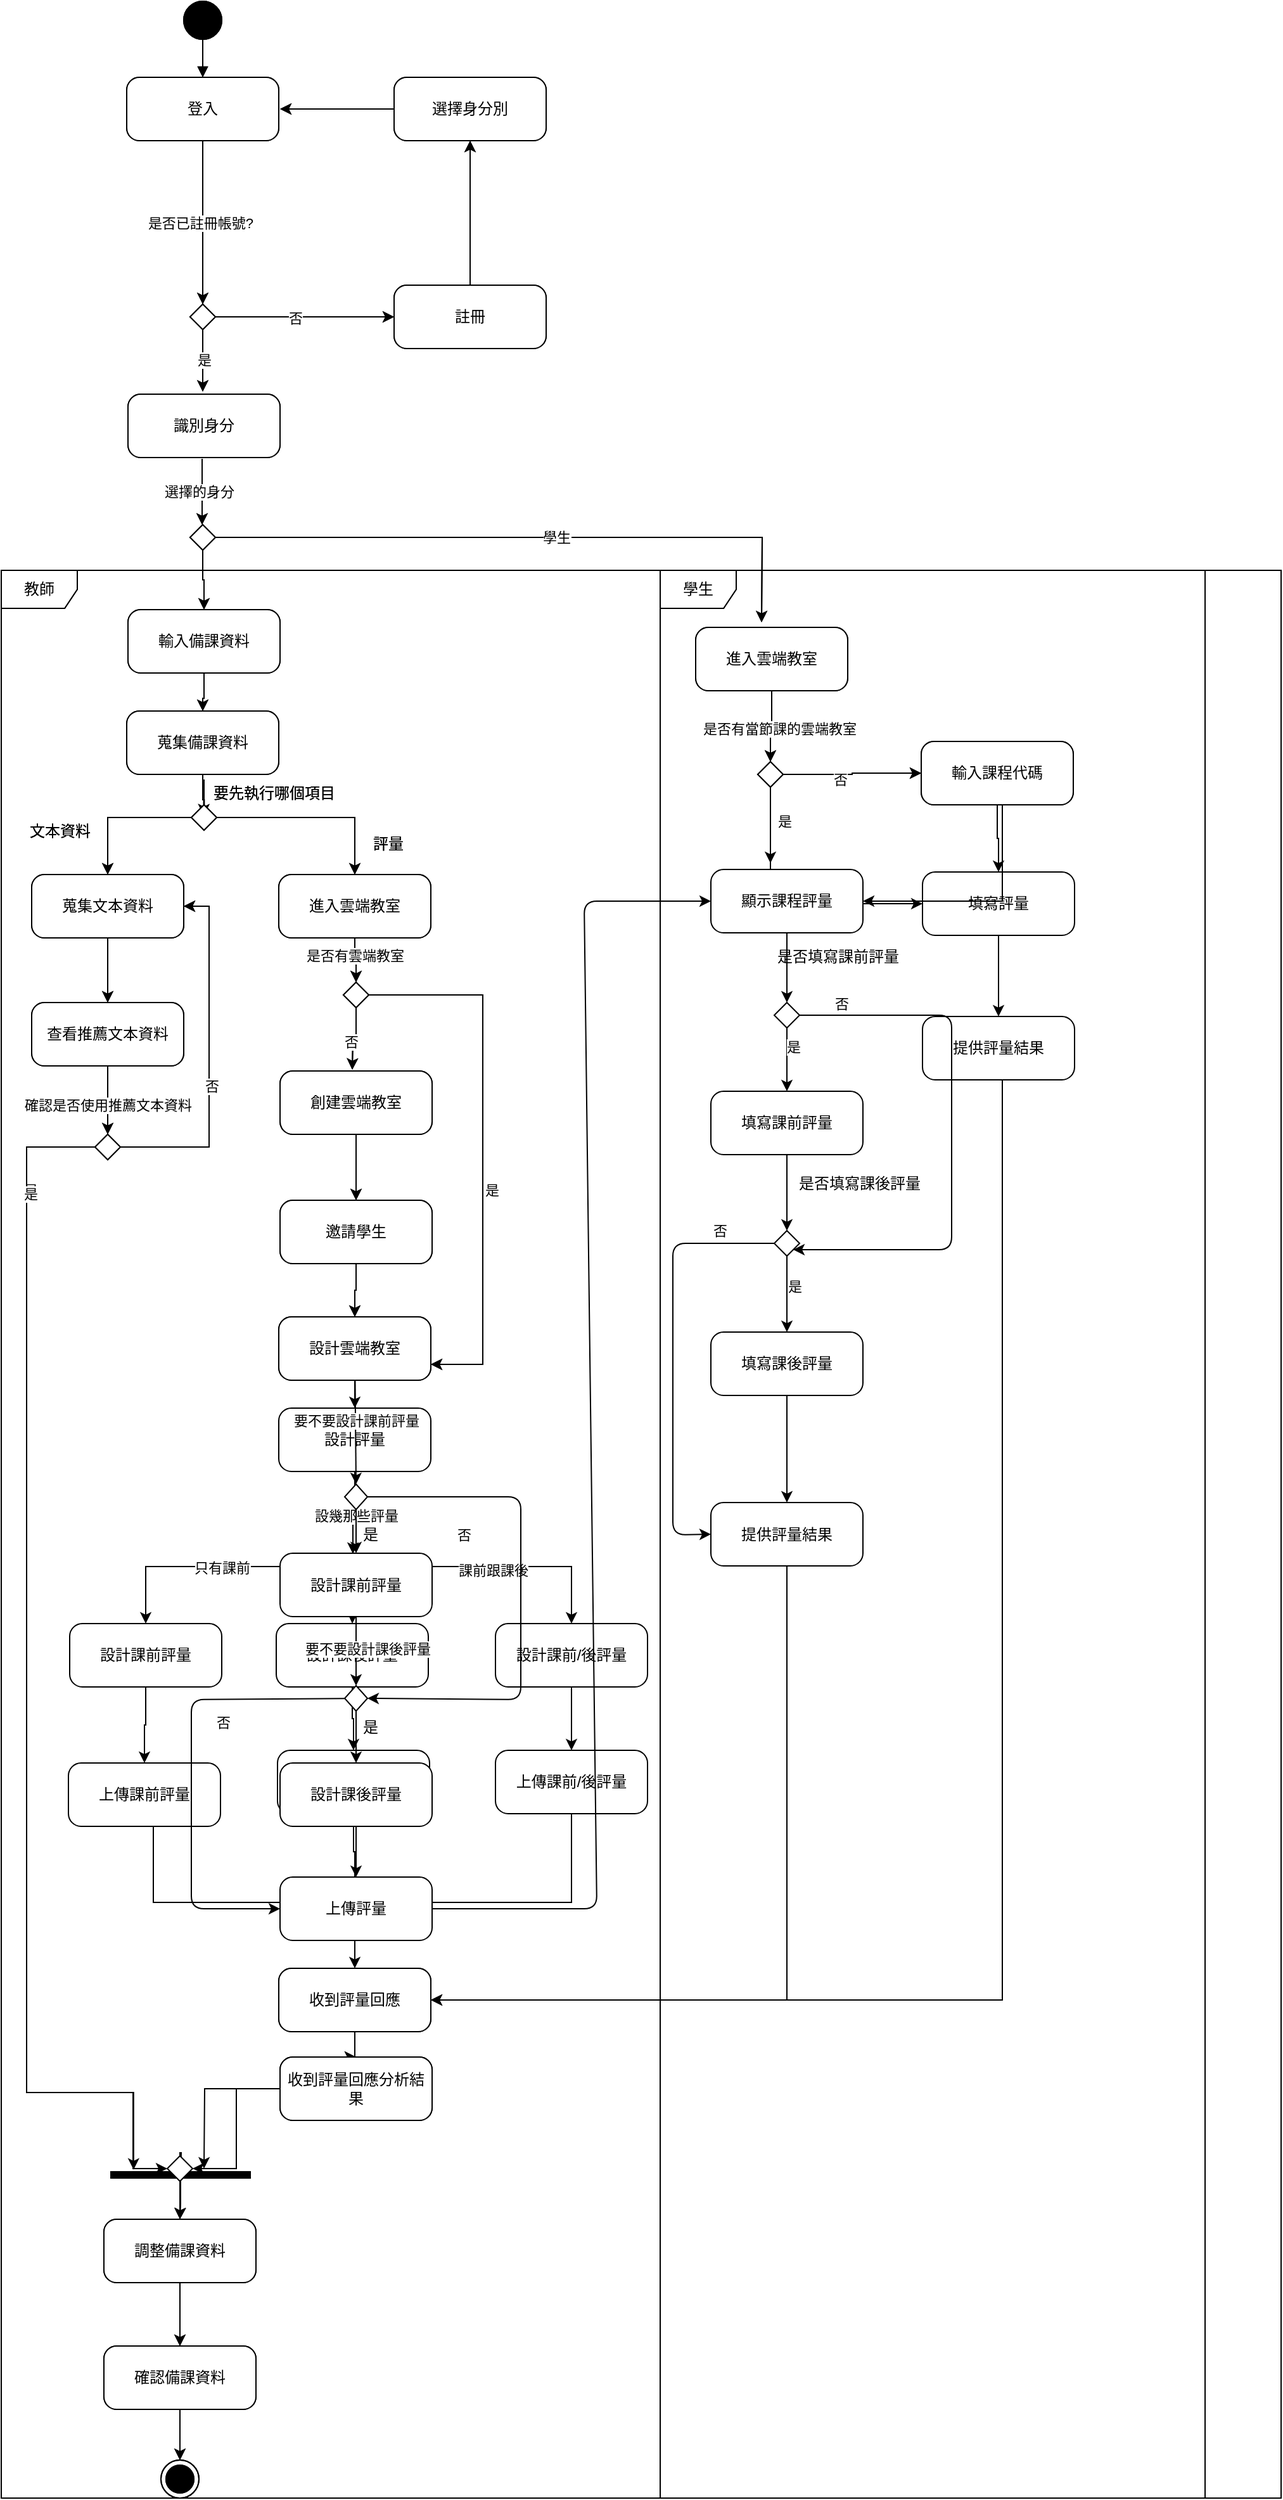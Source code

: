 <mxfile>
    <diagram name="第 1 页" id="TQa5J9GlehOZ1MiMV7HE">
        <mxGraphModel dx="816" dy="332" grid="1" gridSize="10" guides="1" tooltips="1" connect="1" arrows="1" fold="1" page="1" pageScale="1" pageWidth="3300" pageHeight="4681" math="0" shadow="0">
            <root>
                <mxCell id="0"/>
                <mxCell id="1" parent="0"/>
                <mxCell id="w4hdbUAe_bw6c_E5u_BD-96" value="教師" style="shape=umlFrame;whiteSpace=wrap;html=1;pointerEvents=0;" parent="1" vertex="1">
                    <mxGeometry y="479" width="520" height="1521" as="geometry"/>
                </mxCell>
                <mxCell id="7FevX2dkkL_9MfP158KE-2" value="" style="ellipse;fillColor=strokeColor;html=1;" parent="1" vertex="1">
                    <mxGeometry x="144" y="30" width="30" height="30" as="geometry"/>
                </mxCell>
                <mxCell id="7FevX2dkkL_9MfP158KE-6" value="登入" style="html=1;dashed=0;rounded=1;absoluteArcSize=1;arcSize=20;verticalAlign=middle;align=center;whiteSpace=wrap;" parent="1" vertex="1">
                    <mxGeometry x="99" y="90" width="120" height="50" as="geometry"/>
                </mxCell>
                <mxCell id="7FevX2dkkL_9MfP158KE-10" value="註冊" style="html=1;dashed=0;rounded=1;absoluteArcSize=1;arcSize=20;verticalAlign=middle;align=center;whiteSpace=wrap;" parent="1" vertex="1">
                    <mxGeometry x="310" y="254" width="120" height="50" as="geometry"/>
                </mxCell>
                <mxCell id="7FevX2dkkL_9MfP158KE-12" value="" style="edgeStyle=orthogonalEdgeStyle;rounded=0;orthogonalLoop=1;jettySize=auto;html=1;endArrow=classic;endFill=1;entryX=0.5;entryY=0;entryDx=0;entryDy=0;exitX=0.5;exitY=1;exitDx=0;exitDy=0;" parent="1" source="7FevX2dkkL_9MfP158KE-6" edge="1">
                    <mxGeometry relative="1" as="geometry">
                        <mxPoint x="159" y="269" as="targetPoint"/>
                        <mxPoint x="158.5" y="150" as="sourcePoint"/>
                    </mxGeometry>
                </mxCell>
                <mxCell id="7FevX2dkkL_9MfP158KE-13" value="是否已註冊帳號?" style="edgeLabel;html=1;align=center;verticalAlign=middle;resizable=0;points=[];" parent="7FevX2dkkL_9MfP158KE-12" vertex="1" connectable="0">
                    <mxGeometry relative="1" as="geometry">
                        <mxPoint x="-3" as="offset"/>
                    </mxGeometry>
                </mxCell>
                <mxCell id="7FevX2dkkL_9MfP158KE-16" value="" style="html=1;verticalAlign=bottom;labelBackgroundColor=none;endArrow=block;endFill=1;rounded=0;entryX=0.5;entryY=0;entryDx=0;entryDy=0;exitX=0.5;exitY=1;exitDx=0;exitDy=0;" parent="1" source="7FevX2dkkL_9MfP158KE-2" target="7FevX2dkkL_9MfP158KE-6" edge="1">
                    <mxGeometry width="160" relative="1" as="geometry">
                        <mxPoint x="300" y="330" as="sourcePoint"/>
                        <mxPoint x="460" y="330" as="targetPoint"/>
                    </mxGeometry>
                </mxCell>
                <mxCell id="7FevX2dkkL_9MfP158KE-17" style="edgeStyle=orthogonalEdgeStyle;rounded=0;orthogonalLoop=1;jettySize=auto;html=1;exitX=0.5;exitY=0;exitDx=0;exitDy=0;endArrow=classic;endFill=1;entryX=0.5;entryY=1;entryDx=0;entryDy=0;" parent="1" source="7FevX2dkkL_9MfP158KE-10" target="7FevX2dkkL_9MfP158KE-23" edge="1">
                    <mxGeometry relative="1" as="geometry">
                        <mxPoint x="370" y="210" as="targetPoint"/>
                        <mxPoint x="190" y="257" as="sourcePoint"/>
                    </mxGeometry>
                </mxCell>
                <mxCell id="7FevX2dkkL_9MfP158KE-24" style="edgeStyle=orthogonalEdgeStyle;rounded=0;orthogonalLoop=1;jettySize=auto;html=1;" parent="1" source="7FevX2dkkL_9MfP158KE-23" edge="1">
                    <mxGeometry relative="1" as="geometry">
                        <mxPoint x="220" y="115" as="targetPoint"/>
                    </mxGeometry>
                </mxCell>
                <mxCell id="7FevX2dkkL_9MfP158KE-23" value="選擇身分別" style="html=1;dashed=0;rounded=1;absoluteArcSize=1;arcSize=20;verticalAlign=middle;align=center;whiteSpace=wrap;" parent="1" vertex="1">
                    <mxGeometry x="310" y="90" width="120" height="50" as="geometry"/>
                </mxCell>
                <mxCell id="7FevX2dkkL_9MfP158KE-26" value="" style="edgeStyle=orthogonalEdgeStyle;rounded=0;orthogonalLoop=1;jettySize=auto;html=1;endArrow=classic;endFill=1;exitX=0.5;exitY=1;exitDx=0;exitDy=0;" parent="1" edge="1">
                    <mxGeometry relative="1" as="geometry">
                        <mxPoint x="158.5" y="443" as="targetPoint"/>
                        <mxPoint x="158.5" y="391" as="sourcePoint"/>
                    </mxGeometry>
                </mxCell>
                <mxCell id="7FevX2dkkL_9MfP158KE-27" value="選擇的身分" style="edgeLabel;html=1;align=center;verticalAlign=middle;resizable=0;points=[];" parent="7FevX2dkkL_9MfP158KE-26" vertex="1" connectable="0">
                    <mxGeometry relative="1" as="geometry">
                        <mxPoint x="-3" as="offset"/>
                    </mxGeometry>
                </mxCell>
                <mxCell id="7FevX2dkkL_9MfP158KE-28" value="識別身分" style="html=1;dashed=0;rounded=1;absoluteArcSize=1;arcSize=20;verticalAlign=middle;align=center;whiteSpace=wrap;" parent="1" vertex="1">
                    <mxGeometry x="100" y="340" width="120" height="50" as="geometry"/>
                </mxCell>
                <mxCell id="7FevX2dkkL_9MfP158KE-33" style="edgeStyle=orthogonalEdgeStyle;rounded=0;orthogonalLoop=1;jettySize=auto;html=1;exitX=1;exitY=0.5;exitDx=0;exitDy=0;endArrow=classic;endFill=1;entryX=0;entryY=0.5;entryDx=0;entryDy=0;" parent="1" source="7FevX2dkkL_9MfP158KE-35" edge="1">
                    <mxGeometry relative="1" as="geometry">
                        <mxPoint x="310" y="279" as="targetPoint"/>
                        <mxPoint x="199" y="307" as="sourcePoint"/>
                    </mxGeometry>
                </mxCell>
                <mxCell id="7FevX2dkkL_9MfP158KE-34" value="否" style="edgeLabel;html=1;align=center;verticalAlign=middle;resizable=0;points=[];" parent="7FevX2dkkL_9MfP158KE-33" vertex="1" connectable="0">
                    <mxGeometry x="0.156" relative="1" as="geometry">
                        <mxPoint x="-19" as="offset"/>
                    </mxGeometry>
                </mxCell>
                <mxCell id="7FevX2dkkL_9MfP158KE-35" value="" style="rhombus;aspect=fixed;" parent="1" vertex="1">
                    <mxGeometry x="149" y="269" width="20" height="20" as="geometry"/>
                </mxCell>
                <mxCell id="7FevX2dkkL_9MfP158KE-36" style="edgeStyle=orthogonalEdgeStyle;rounded=0;orthogonalLoop=1;jettySize=auto;html=1;exitX=0.5;exitY=1;exitDx=0;exitDy=0;endArrow=classic;endFill=1;" parent="1" source="7FevX2dkkL_9MfP158KE-35" edge="1">
                    <mxGeometry relative="1" as="geometry">
                        <mxPoint x="159" y="338" as="targetPoint"/>
                        <mxPoint x="159" y="288" as="sourcePoint"/>
                    </mxGeometry>
                </mxCell>
                <mxCell id="7FevX2dkkL_9MfP158KE-37" value="是" style="edgeLabel;html=1;align=center;verticalAlign=middle;resizable=0;points=[];" parent="7FevX2dkkL_9MfP158KE-36" vertex="1" connectable="0">
                    <mxGeometry x="0.01" y="3" relative="1" as="geometry">
                        <mxPoint x="-3" y="-1" as="offset"/>
                    </mxGeometry>
                </mxCell>
                <mxCell id="7FevX2dkkL_9MfP158KE-38" style="edgeStyle=orthogonalEdgeStyle;rounded=0;orthogonalLoop=1;jettySize=auto;html=1;exitX=1;exitY=0.5;exitDx=0;exitDy=0;endArrow=classic;endFill=1;" parent="1" source="7FevX2dkkL_9MfP158KE-40" edge="1">
                    <mxGeometry relative="1" as="geometry">
                        <mxPoint x="600" y="520" as="targetPoint"/>
                        <mxPoint x="199" y="481" as="sourcePoint"/>
                    </mxGeometry>
                </mxCell>
                <mxCell id="7FevX2dkkL_9MfP158KE-39" value="學生" style="edgeLabel;html=1;align=center;verticalAlign=middle;resizable=0;points=[];" parent="7FevX2dkkL_9MfP158KE-38" vertex="1" connectable="0">
                    <mxGeometry x="0.156" relative="1" as="geometry">
                        <mxPoint x="-19" as="offset"/>
                    </mxGeometry>
                </mxCell>
                <mxCell id="w4hdbUAe_bw6c_E5u_BD-101" style="edgeStyle=orthogonalEdgeStyle;rounded=0;orthogonalLoop=1;jettySize=auto;html=1;entryX=0.5;entryY=0;entryDx=0;entryDy=0;" parent="1" source="7FevX2dkkL_9MfP158KE-40" target="7FevX2dkkL_9MfP158KE-43" edge="1">
                    <mxGeometry relative="1" as="geometry"/>
                </mxCell>
                <mxCell id="7FevX2dkkL_9MfP158KE-40" value="" style="rhombus;aspect=fixed;" parent="1" vertex="1">
                    <mxGeometry x="149" y="443" width="20" height="20" as="geometry"/>
                </mxCell>
                <mxCell id="7FevX2dkkL_9MfP158KE-49" style="edgeStyle=orthogonalEdgeStyle;rounded=0;orthogonalLoop=1;jettySize=auto;html=1;entryX=0.5;entryY=0;entryDx=0;entryDy=0;" parent="1" source="7FevX2dkkL_9MfP158KE-43" target="7FevX2dkkL_9MfP158KE-45" edge="1">
                    <mxGeometry relative="1" as="geometry"/>
                </mxCell>
                <mxCell id="7FevX2dkkL_9MfP158KE-43" value="輸入備課資料" style="html=1;dashed=0;rounded=1;absoluteArcSize=1;arcSize=20;verticalAlign=middle;align=center;whiteSpace=wrap;" parent="1" vertex="1">
                    <mxGeometry x="100" y="510" width="120" height="50" as="geometry"/>
                </mxCell>
                <mxCell id="7FevX2dkkL_9MfP158KE-45" value="蒐集備課資料" style="html=1;dashed=0;rounded=1;absoluteArcSize=1;arcSize=20;verticalAlign=middle;align=center;whiteSpace=wrap;" parent="1" vertex="1">
                    <mxGeometry x="99" y="590" width="120" height="50" as="geometry"/>
                </mxCell>
                <mxCell id="7FevX2dkkL_9MfP158KE-53" value="" style="ellipse;html=1;shape=endState;fillColor=strokeColor;" parent="1" vertex="1">
                    <mxGeometry x="126" y="1970" width="30" height="30" as="geometry"/>
                </mxCell>
                <mxCell id="w4hdbUAe_bw6c_E5u_BD-106" value="" style="edgeStyle=orthogonalEdgeStyle;rounded=0;orthogonalLoop=1;jettySize=auto;html=1;" parent="1" source="7FevX2dkkL_9MfP158KE-55" target="w4hdbUAe_bw6c_E5u_BD-104" edge="1">
                    <mxGeometry relative="1" as="geometry"/>
                </mxCell>
                <mxCell id="w4hdbUAe_bw6c_E5u_BD-107" value="是否有當節課的雲端教室" style="edgeLabel;html=1;align=center;verticalAlign=middle;resizable=0;points=[];" parent="w4hdbUAe_bw6c_E5u_BD-106" vertex="1" connectable="0">
                    <mxGeometry x="-0.015" y="6" relative="1" as="geometry">
                        <mxPoint x="6" y="-4" as="offset"/>
                    </mxGeometry>
                </mxCell>
                <mxCell id="7FevX2dkkL_9MfP158KE-55" value="進入雲端教室" style="html=1;dashed=0;rounded=1;absoluteArcSize=1;arcSize=20;verticalAlign=middle;align=center;whiteSpace=wrap;" parent="1" vertex="1">
                    <mxGeometry x="548" y="524" width="120" height="50" as="geometry"/>
                </mxCell>
                <mxCell id="7FevX2dkkL_9MfP158KE-65" style="edgeStyle=orthogonalEdgeStyle;rounded=0;orthogonalLoop=1;jettySize=auto;html=1;entryX=0.5;entryY=0;entryDx=0;entryDy=0;exitX=0;exitY=0.5;exitDx=0;exitDy=0;" parent="1" source="2" target="7FevX2dkkL_9MfP158KE-63" edge="1">
                    <mxGeometry relative="1" as="geometry">
                        <mxPoint x="159" y="680" as="sourcePoint"/>
                    </mxGeometry>
                </mxCell>
                <mxCell id="w4hdbUAe_bw6c_E5u_BD-113" style="edgeStyle=orthogonalEdgeStyle;rounded=0;orthogonalLoop=1;jettySize=auto;html=1;entryX=0.5;entryY=0;entryDx=0;entryDy=0;exitX=1;exitY=0.5;exitDx=0;exitDy=0;" parent="1" source="2" target="7FevX2dkkL_9MfP158KE-79" edge="1">
                    <mxGeometry relative="1" as="geometry">
                        <Array as="points">
                            <mxPoint x="279" y="674"/>
                        </Array>
                        <mxPoint x="190" y="680" as="sourcePoint"/>
                    </mxGeometry>
                </mxCell>
                <mxCell id="w4hdbUAe_bw6c_E5u_BD-39" value="" style="edgeStyle=orthogonalEdgeStyle;rounded=0;orthogonalLoop=1;jettySize=auto;html=1;" parent="1" source="7FevX2dkkL_9MfP158KE-63" target="w4hdbUAe_bw6c_E5u_BD-38" edge="1">
                    <mxGeometry relative="1" as="geometry"/>
                </mxCell>
                <mxCell id="7FevX2dkkL_9MfP158KE-63" value="蒐集文本資料" style="html=1;dashed=0;rounded=1;absoluteArcSize=1;arcSize=20;verticalAlign=middle;align=center;whiteSpace=wrap;" parent="1" vertex="1">
                    <mxGeometry x="24" y="719" width="120" height="50" as="geometry"/>
                </mxCell>
                <mxCell id="7FevX2dkkL_9MfP158KE-87" value="" style="edgeStyle=orthogonalEdgeStyle;rounded=0;orthogonalLoop=1;jettySize=auto;html=1;" parent="1" source="7FevX2dkkL_9MfP158KE-79" target="7FevX2dkkL_9MfP158KE-83" edge="1">
                    <mxGeometry relative="1" as="geometry"/>
                </mxCell>
                <mxCell id="7FevX2dkkL_9MfP158KE-88" value="是否有雲端教室" style="edgeLabel;html=1;align=center;verticalAlign=middle;resizable=0;points=[];" parent="7FevX2dkkL_9MfP158KE-87" vertex="1" connectable="0">
                    <mxGeometry x="-0.235" relative="1" as="geometry">
                        <mxPoint as="offset"/>
                    </mxGeometry>
                </mxCell>
                <mxCell id="7FevX2dkkL_9MfP158KE-79" value="進入雲端教室" style="html=1;dashed=0;rounded=1;absoluteArcSize=1;arcSize=20;verticalAlign=middle;align=center;whiteSpace=wrap;" parent="1" vertex="1">
                    <mxGeometry x="219" y="719" width="120" height="50" as="geometry"/>
                </mxCell>
                <mxCell id="7FevX2dkkL_9MfP158KE-81" style="edgeStyle=orthogonalEdgeStyle;rounded=0;orthogonalLoop=1;jettySize=auto;html=1;exitX=1;exitY=0.5;exitDx=0;exitDy=0;endArrow=classic;endFill=1;entryX=1;entryY=0.75;entryDx=0;entryDy=0;" parent="1" source="7FevX2dkkL_9MfP158KE-83" target="w4hdbUAe_bw6c_E5u_BD-19" edge="1">
                    <mxGeometry relative="1" as="geometry">
                        <mxPoint x="377" y="814" as="targetPoint"/>
                        <mxPoint x="317" y="842" as="sourcePoint"/>
                        <Array as="points">
                            <mxPoint x="380" y="814"/>
                            <mxPoint x="380" y="1105"/>
                        </Array>
                    </mxGeometry>
                </mxCell>
                <mxCell id="7FevX2dkkL_9MfP158KE-82" value="是" style="edgeLabel;html=1;align=center;verticalAlign=middle;resizable=0;points=[];" parent="7FevX2dkkL_9MfP158KE-81" vertex="1" connectable="0">
                    <mxGeometry x="0.156" relative="1" as="geometry">
                        <mxPoint x="7" as="offset"/>
                    </mxGeometry>
                </mxCell>
                <mxCell id="7FevX2dkkL_9MfP158KE-83" value="" style="rhombus;aspect=fixed;" parent="1" vertex="1">
                    <mxGeometry x="270" y="804" width="20" height="20" as="geometry"/>
                </mxCell>
                <mxCell id="7FevX2dkkL_9MfP158KE-84" style="edgeStyle=orthogonalEdgeStyle;rounded=0;orthogonalLoop=1;jettySize=auto;html=1;exitX=0.5;exitY=1;exitDx=0;exitDy=0;endArrow=classic;endFill=1;" parent="1" source="7FevX2dkkL_9MfP158KE-83" edge="1">
                    <mxGeometry relative="1" as="geometry">
                        <mxPoint x="277" y="873" as="targetPoint"/>
                        <mxPoint x="277" y="823" as="sourcePoint"/>
                    </mxGeometry>
                </mxCell>
                <mxCell id="7FevX2dkkL_9MfP158KE-85" value="否" style="edgeLabel;html=1;align=center;verticalAlign=middle;resizable=0;points=[];" parent="7FevX2dkkL_9MfP158KE-84" vertex="1" connectable="0">
                    <mxGeometry x="0.01" y="3" relative="1" as="geometry">
                        <mxPoint x="-3" y="-1" as="offset"/>
                    </mxGeometry>
                </mxCell>
                <mxCell id="w4hdbUAe_bw6c_E5u_BD-2" style="edgeStyle=orthogonalEdgeStyle;rounded=0;orthogonalLoop=1;jettySize=auto;html=1;" parent="1" source="7FevX2dkkL_9MfP158KE-89" target="7FevX2dkkL_9MfP158KE-91" edge="1">
                    <mxGeometry relative="1" as="geometry"/>
                </mxCell>
                <mxCell id="7FevX2dkkL_9MfP158KE-89" value="創建雲端教室" style="html=1;dashed=0;rounded=1;absoluteArcSize=1;arcSize=20;verticalAlign=middle;align=center;whiteSpace=wrap;" parent="1" vertex="1">
                    <mxGeometry x="220" y="874" width="120" height="50" as="geometry"/>
                </mxCell>
                <mxCell id="w4hdbUAe_bw6c_E5u_BD-20" value="" style="edgeStyle=orthogonalEdgeStyle;rounded=0;orthogonalLoop=1;jettySize=auto;html=1;" parent="1" source="7FevX2dkkL_9MfP158KE-91" target="w4hdbUAe_bw6c_E5u_BD-19" edge="1">
                    <mxGeometry relative="1" as="geometry"/>
                </mxCell>
                <mxCell id="7FevX2dkkL_9MfP158KE-91" value="邀請學生" style="html=1;dashed=0;rounded=1;absoluteArcSize=1;arcSize=20;verticalAlign=middle;align=center;whiteSpace=wrap;" parent="1" vertex="1">
                    <mxGeometry x="220" y="976" width="120" height="50" as="geometry"/>
                </mxCell>
                <mxCell id="w4hdbUAe_bw6c_E5u_BD-71" style="edgeStyle=orthogonalEdgeStyle;rounded=0;orthogonalLoop=1;jettySize=auto;html=1;entryX=1;entryY=0.5;entryDx=0;entryDy=0;" parent="1" source="w4hdbUAe_bw6c_E5u_BD-3" target="w4hdbUAe_bw6c_E5u_BD-68" edge="1">
                    <mxGeometry relative="1" as="geometry">
                        <Array as="points">
                            <mxPoint x="450" y="1530"/>
                        </Array>
                    </mxGeometry>
                </mxCell>
                <mxCell id="w4hdbUAe_bw6c_E5u_BD-3" value="上傳課前/後評量" style="html=1;dashed=0;rounded=1;absoluteArcSize=1;arcSize=20;verticalAlign=middle;align=center;whiteSpace=wrap;" parent="1" vertex="1">
                    <mxGeometry x="390" y="1410" width="120" height="50" as="geometry"/>
                </mxCell>
                <mxCell id="w4hdbUAe_bw6c_E5u_BD-19" value="設計雲端教室" style="html=1;dashed=0;rounded=1;absoluteArcSize=1;arcSize=20;verticalAlign=middle;align=center;whiteSpace=wrap;" parent="1" vertex="1">
                    <mxGeometry x="219" y="1068" width="120" height="50" as="geometry"/>
                </mxCell>
                <mxCell id="w4hdbUAe_bw6c_E5u_BD-32" value="" style="edgeStyle=orthogonalEdgeStyle;rounded=0;orthogonalLoop=1;jettySize=auto;html=1;" parent="1" source="w4hdbUAe_bw6c_E5u_BD-28" target="w4hdbUAe_bw6c_E5u_BD-29" edge="1">
                    <mxGeometry relative="1" as="geometry"/>
                </mxCell>
                <mxCell id="w4hdbUAe_bw6c_E5u_BD-28" value="收到評量回應" style="html=1;dashed=0;rounded=1;absoluteArcSize=1;arcSize=20;verticalAlign=middle;align=center;whiteSpace=wrap;" parent="1" vertex="1">
                    <mxGeometry x="219" y="1582" width="120" height="50" as="geometry"/>
                </mxCell>
                <mxCell id="w4hdbUAe_bw6c_E5u_BD-80" style="edgeStyle=orthogonalEdgeStyle;rounded=0;orthogonalLoop=1;jettySize=auto;html=1;" parent="1" source="w4hdbUAe_bw6c_E5u_BD-29" edge="1">
                    <mxGeometry relative="1" as="geometry">
                        <mxPoint x="160" y="1740" as="targetPoint"/>
                    </mxGeometry>
                </mxCell>
                <mxCell id="w4hdbUAe_bw6c_E5u_BD-29" value="收到評量回應分析結果" style="html=1;dashed=0;rounded=1;absoluteArcSize=1;arcSize=20;verticalAlign=middle;align=center;whiteSpace=wrap;" parent="1" vertex="1">
                    <mxGeometry x="220" y="1652" width="120" height="50" as="geometry"/>
                </mxCell>
                <mxCell id="w4hdbUAe_bw6c_E5u_BD-118" style="edgeStyle=orthogonalEdgeStyle;rounded=0;orthogonalLoop=1;jettySize=auto;html=1;" parent="1" source="7FevX2dkkL_9MfP158KE-50" target="w4hdbUAe_bw6c_E5u_BD-115" edge="1">
                    <mxGeometry relative="1" as="geometry"/>
                </mxCell>
                <mxCell id="7FevX2dkkL_9MfP158KE-50" value="調整備課資料" style="html=1;dashed=0;rounded=1;absoluteArcSize=1;arcSize=20;verticalAlign=middle;align=center;whiteSpace=wrap;" parent="1" vertex="1">
                    <mxGeometry x="81" y="1780" width="120" height="50" as="geometry"/>
                </mxCell>
                <mxCell id="w4hdbUAe_bw6c_E5u_BD-37" style="edgeStyle=orthogonalEdgeStyle;rounded=0;orthogonalLoop=1;jettySize=auto;html=1;entryX=0.507;entryY=0.245;entryDx=0;entryDy=0;entryPerimeter=0;startArrow=none;" parent="1" source="2" edge="1">
                    <mxGeometry relative="1" as="geometry">
                        <mxPoint x="159.805" y="672.45" as="targetPoint"/>
                    </mxGeometry>
                </mxCell>
                <mxCell id="w4hdbUAe_bw6c_E5u_BD-75" value="" style="edgeStyle=orthogonalEdgeStyle;rounded=0;orthogonalLoop=1;jettySize=auto;html=1;" parent="1" source="w4hdbUAe_bw6c_E5u_BD-38" target="w4hdbUAe_bw6c_E5u_BD-74" edge="1">
                    <mxGeometry relative="1" as="geometry"/>
                </mxCell>
                <mxCell id="w4hdbUAe_bw6c_E5u_BD-76" value="確認是否使用推薦文本資料" style="edgeLabel;html=1;align=center;verticalAlign=middle;resizable=0;points=[];" parent="w4hdbUAe_bw6c_E5u_BD-75" vertex="1" connectable="0">
                    <mxGeometry x="0.144" relative="1" as="geometry">
                        <mxPoint as="offset"/>
                    </mxGeometry>
                </mxCell>
                <mxCell id="w4hdbUAe_bw6c_E5u_BD-38" value="查看推薦文本資料" style="html=1;dashed=0;rounded=1;absoluteArcSize=1;arcSize=20;verticalAlign=middle;align=center;whiteSpace=wrap;" parent="1" vertex="1">
                    <mxGeometry x="24" y="820" width="120" height="50" as="geometry"/>
                </mxCell>
                <mxCell id="w4hdbUAe_bw6c_E5u_BD-40" value="" style="edgeStyle=orthogonalEdgeStyle;rounded=0;orthogonalLoop=1;jettySize=auto;html=1;exitX=0.5;exitY=1;exitDx=0;exitDy=0;endArrow=classic;endFill=1;" parent="1" target="w4hdbUAe_bw6c_E5u_BD-11" edge="1">
                    <mxGeometry relative="1" as="geometry">
                        <mxPoint x="280" y="1250" as="targetPoint"/>
                        <mxPoint x="280.0" y="1187" as="sourcePoint"/>
                    </mxGeometry>
                </mxCell>
                <mxCell id="w4hdbUAe_bw6c_E5u_BD-41" value="" style="edgeStyle=orthogonalEdgeStyle;rounded=0;orthogonalLoop=1;jettySize=auto;html=1;startArrow=classic;startFill=1;endArrow=none;endFill=0;" parent="1" source="w4hdbUAe_bw6c_E5u_BD-11" target="w4hdbUAe_bw6c_E5u_BD-19" edge="1">
                    <mxGeometry relative="1" as="geometry"/>
                </mxCell>
                <mxCell id="w4hdbUAe_bw6c_E5u_BD-43" value="" style="edgeStyle=orthogonalEdgeStyle;rounded=0;orthogonalLoop=1;jettySize=auto;html=1;" parent="1" source="w4hdbUAe_bw6c_E5u_BD-11" target="w4hdbUAe_bw6c_E5u_BD-42" edge="1">
                    <mxGeometry relative="1" as="geometry"/>
                </mxCell>
                <mxCell id="w4hdbUAe_bw6c_E5u_BD-58" value="設幾那些評量" style="edgeLabel;html=1;align=center;verticalAlign=middle;resizable=0;points=[];" parent="w4hdbUAe_bw6c_E5u_BD-43" vertex="1" connectable="0">
                    <mxGeometry x="0.115" y="2" relative="1" as="geometry">
                        <mxPoint y="-1" as="offset"/>
                    </mxGeometry>
                </mxCell>
                <mxCell id="w4hdbUAe_bw6c_E5u_BD-11" value="設計評量" style="html=1;dashed=0;rounded=1;absoluteArcSize=1;arcSize=20;verticalAlign=middle;align=center;whiteSpace=wrap;" parent="1" vertex="1">
                    <mxGeometry x="219" y="1140" width="120" height="50" as="geometry"/>
                </mxCell>
                <mxCell id="w4hdbUAe_bw6c_E5u_BD-47" style="edgeStyle=orthogonalEdgeStyle;rounded=0;orthogonalLoop=1;jettySize=auto;html=1;entryX=0.5;entryY=0;entryDx=0;entryDy=0;" parent="1" source="w4hdbUAe_bw6c_E5u_BD-42" target="w4hdbUAe_bw6c_E5u_BD-44" edge="1">
                    <mxGeometry relative="1" as="geometry"/>
                </mxCell>
                <mxCell id="w4hdbUAe_bw6c_E5u_BD-59" value="只有課前" style="edgeLabel;html=1;align=center;verticalAlign=middle;resizable=0;points=[];" parent="w4hdbUAe_bw6c_E5u_BD-47" vertex="1" connectable="0">
                    <mxGeometry x="-0.052" y="1" relative="1" as="geometry">
                        <mxPoint as="offset"/>
                    </mxGeometry>
                </mxCell>
                <mxCell id="w4hdbUAe_bw6c_E5u_BD-48" value="" style="edgeStyle=orthogonalEdgeStyle;rounded=0;orthogonalLoop=1;jettySize=auto;html=1;" parent="1" source="w4hdbUAe_bw6c_E5u_BD-42" target="w4hdbUAe_bw6c_E5u_BD-45" edge="1">
                    <mxGeometry relative="1" as="geometry"/>
                </mxCell>
                <mxCell id="w4hdbUAe_bw6c_E5u_BD-62" value="只有課後" style="edgeLabel;html=1;align=center;verticalAlign=middle;resizable=0;points=[];" parent="w4hdbUAe_bw6c_E5u_BD-48" vertex="1" connectable="0">
                    <mxGeometry x="0.155" y="-3" relative="1" as="geometry">
                        <mxPoint x="1" as="offset"/>
                    </mxGeometry>
                </mxCell>
                <mxCell id="w4hdbUAe_bw6c_E5u_BD-49" style="edgeStyle=orthogonalEdgeStyle;rounded=0;orthogonalLoop=1;jettySize=auto;html=1;entryX=0.5;entryY=0;entryDx=0;entryDy=0;" parent="1" source="w4hdbUAe_bw6c_E5u_BD-42" target="w4hdbUAe_bw6c_E5u_BD-46" edge="1">
                    <mxGeometry relative="1" as="geometry"/>
                </mxCell>
                <mxCell id="w4hdbUAe_bw6c_E5u_BD-63" value="課前跟課後" style="edgeLabel;html=1;align=center;verticalAlign=middle;resizable=0;points=[];" parent="w4hdbUAe_bw6c_E5u_BD-49" vertex="1" connectable="0">
                    <mxGeometry x="-0.035" y="-3" relative="1" as="geometry">
                        <mxPoint as="offset"/>
                    </mxGeometry>
                </mxCell>
                <mxCell id="w4hdbUAe_bw6c_E5u_BD-42" value="" style="rhombus;aspect=fixed;" parent="1" vertex="1">
                    <mxGeometry x="267.5" y="1255" width="20" height="20" as="geometry"/>
                </mxCell>
                <mxCell id="w4hdbUAe_bw6c_E5u_BD-67" value="" style="edgeStyle=orthogonalEdgeStyle;rounded=0;orthogonalLoop=1;jettySize=auto;html=1;" parent="1" source="w4hdbUAe_bw6c_E5u_BD-44" target="w4hdbUAe_bw6c_E5u_BD-60" edge="1">
                    <mxGeometry relative="1" as="geometry"/>
                </mxCell>
                <mxCell id="w4hdbUAe_bw6c_E5u_BD-44" value="設計課前評量" style="html=1;dashed=0;rounded=1;absoluteArcSize=1;arcSize=20;verticalAlign=middle;align=center;whiteSpace=wrap;" parent="1" vertex="1">
                    <mxGeometry x="54" y="1310" width="120" height="50" as="geometry"/>
                </mxCell>
                <mxCell id="w4hdbUAe_bw6c_E5u_BD-65" value="" style="edgeStyle=orthogonalEdgeStyle;rounded=0;orthogonalLoop=1;jettySize=auto;html=1;" parent="1" source="w4hdbUAe_bw6c_E5u_BD-45" target="w4hdbUAe_bw6c_E5u_BD-61" edge="1">
                    <mxGeometry relative="1" as="geometry"/>
                </mxCell>
                <mxCell id="w4hdbUAe_bw6c_E5u_BD-45" value="設計課後評量" style="html=1;dashed=0;rounded=1;absoluteArcSize=1;arcSize=20;verticalAlign=middle;align=center;whiteSpace=wrap;" parent="1" vertex="1">
                    <mxGeometry x="217" y="1310" width="120" height="50" as="geometry"/>
                </mxCell>
                <mxCell id="w4hdbUAe_bw6c_E5u_BD-64" value="" style="edgeStyle=orthogonalEdgeStyle;rounded=0;orthogonalLoop=1;jettySize=auto;html=1;" parent="1" source="w4hdbUAe_bw6c_E5u_BD-46" target="w4hdbUAe_bw6c_E5u_BD-3" edge="1">
                    <mxGeometry relative="1" as="geometry"/>
                </mxCell>
                <mxCell id="w4hdbUAe_bw6c_E5u_BD-46" value="設計課前/後評量" style="html=1;dashed=0;rounded=1;absoluteArcSize=1;arcSize=20;verticalAlign=middle;align=center;whiteSpace=wrap;" parent="1" vertex="1">
                    <mxGeometry x="390" y="1310" width="120" height="50" as="geometry"/>
                </mxCell>
                <mxCell id="w4hdbUAe_bw6c_E5u_BD-70" style="edgeStyle=orthogonalEdgeStyle;rounded=0;orthogonalLoop=1;jettySize=auto;html=1;entryX=0;entryY=0.5;entryDx=0;entryDy=0;" parent="1" source="w4hdbUAe_bw6c_E5u_BD-60" target="w4hdbUAe_bw6c_E5u_BD-68" edge="1">
                    <mxGeometry relative="1" as="geometry">
                        <Array as="points">
                            <mxPoint x="120" y="1530"/>
                        </Array>
                    </mxGeometry>
                </mxCell>
                <mxCell id="w4hdbUAe_bw6c_E5u_BD-60" value="上傳課前評量" style="html=1;dashed=0;rounded=1;absoluteArcSize=1;arcSize=20;verticalAlign=middle;align=center;whiteSpace=wrap;" parent="1" vertex="1">
                    <mxGeometry x="53" y="1420" width="120" height="50" as="geometry"/>
                </mxCell>
                <mxCell id="w4hdbUAe_bw6c_E5u_BD-69" value="" style="edgeStyle=orthogonalEdgeStyle;rounded=0;orthogonalLoop=1;jettySize=auto;html=1;" parent="1" source="w4hdbUAe_bw6c_E5u_BD-61" target="w4hdbUAe_bw6c_E5u_BD-68" edge="1">
                    <mxGeometry relative="1" as="geometry"/>
                </mxCell>
                <mxCell id="w4hdbUAe_bw6c_E5u_BD-61" value="上傳課後評量" style="html=1;dashed=0;rounded=1;absoluteArcSize=1;arcSize=20;verticalAlign=middle;align=center;whiteSpace=wrap;" parent="1" vertex="1">
                    <mxGeometry x="218" y="1410" width="120" height="50" as="geometry"/>
                </mxCell>
                <mxCell id="w4hdbUAe_bw6c_E5u_BD-73" style="edgeStyle=orthogonalEdgeStyle;rounded=0;orthogonalLoop=1;jettySize=auto;html=1;" parent="1" source="w4hdbUAe_bw6c_E5u_BD-68" target="w4hdbUAe_bw6c_E5u_BD-28" edge="1">
                    <mxGeometry relative="1" as="geometry"/>
                </mxCell>
                <mxCell id="w4hdbUAe_bw6c_E5u_BD-68" value="" style="rhombus;aspect=fixed;" parent="1" vertex="1">
                    <mxGeometry x="269" y="1520" width="20" height="20" as="geometry"/>
                </mxCell>
                <mxCell id="w4hdbUAe_bw6c_E5u_BD-77" style="edgeStyle=orthogonalEdgeStyle;rounded=0;orthogonalLoop=1;jettySize=auto;html=1;entryX=1;entryY=0.5;entryDx=0;entryDy=0;" parent="1" source="w4hdbUAe_bw6c_E5u_BD-74" target="7FevX2dkkL_9MfP158KE-63" edge="1">
                    <mxGeometry relative="1" as="geometry">
                        <Array as="points">
                            <mxPoint x="164" y="934"/>
                            <mxPoint x="164" y="744"/>
                        </Array>
                    </mxGeometry>
                </mxCell>
                <mxCell id="w4hdbUAe_bw6c_E5u_BD-78" value="否" style="edgeLabel;html=1;align=center;verticalAlign=middle;resizable=0;points=[];" parent="w4hdbUAe_bw6c_E5u_BD-77" vertex="1" connectable="0">
                    <mxGeometry x="-0.154" y="-2" relative="1" as="geometry">
                        <mxPoint as="offset"/>
                    </mxGeometry>
                </mxCell>
                <mxCell id="w4hdbUAe_bw6c_E5u_BD-74" value="" style="rhombus;aspect=fixed;" parent="1" vertex="1">
                    <mxGeometry x="74" y="924" width="20" height="20" as="geometry"/>
                </mxCell>
                <mxCell id="w4hdbUAe_bw6c_E5u_BD-83" style="edgeStyle=orthogonalEdgeStyle;rounded=0;orthogonalLoop=1;jettySize=auto;html=1;" parent="1" source="w4hdbUAe_bw6c_E5u_BD-79" target="7FevX2dkkL_9MfP158KE-50" edge="1">
                    <mxGeometry relative="1" as="geometry"/>
                </mxCell>
                <mxCell id="w4hdbUAe_bw6c_E5u_BD-79" value="" style="html=1;points=[];perimeter=orthogonalPerimeter;fillColor=strokeColor;rotation=-90;" parent="1" vertex="1">
                    <mxGeometry x="139" y="1690" width="5" height="110" as="geometry"/>
                </mxCell>
                <mxCell id="w4hdbUAe_bw6c_E5u_BD-81" style="edgeStyle=orthogonalEdgeStyle;rounded=0;orthogonalLoop=1;jettySize=auto;html=1;entryX=1.324;entryY=0.163;entryDx=0;entryDy=0;entryPerimeter=0;" parent="1" source="w4hdbUAe_bw6c_E5u_BD-74" target="w4hdbUAe_bw6c_E5u_BD-79" edge="1">
                    <mxGeometry relative="1" as="geometry">
                        <Array as="points">
                            <mxPoint x="20" y="934"/>
                            <mxPoint x="20" y="1680"/>
                            <mxPoint x="104" y="1680"/>
                        </Array>
                    </mxGeometry>
                </mxCell>
                <mxCell id="w4hdbUAe_bw6c_E5u_BD-82" value="是" style="edgeLabel;html=1;align=center;verticalAlign=middle;resizable=0;points=[];" parent="w4hdbUAe_bw6c_E5u_BD-81" vertex="1" connectable="0">
                    <mxGeometry x="-0.814" y="3" relative="1" as="geometry">
                        <mxPoint as="offset"/>
                    </mxGeometry>
                </mxCell>
                <mxCell id="w4hdbUAe_bw6c_E5u_BD-90" value="" style="edgeStyle=orthogonalEdgeStyle;rounded=0;orthogonalLoop=1;jettySize=auto;html=1;" parent="1" source="w4hdbUAe_bw6c_E5u_BD-84" target="w4hdbUAe_bw6c_E5u_BD-87" edge="1">
                    <mxGeometry relative="1" as="geometry"/>
                </mxCell>
                <mxCell id="w4hdbUAe_bw6c_E5u_BD-84" value="填寫評量" style="html=1;dashed=0;rounded=1;absoluteArcSize=1;arcSize=20;verticalAlign=middle;align=center;whiteSpace=wrap;" parent="1" vertex="1">
                    <mxGeometry x="727" y="717" width="120" height="50" as="geometry"/>
                </mxCell>
                <mxCell id="w4hdbUAe_bw6c_E5u_BD-91" style="edgeStyle=orthogonalEdgeStyle;rounded=0;orthogonalLoop=1;jettySize=auto;html=1;entryX=1;entryY=0.5;entryDx=0;entryDy=0;" parent="1" source="w4hdbUAe_bw6c_E5u_BD-87" target="w4hdbUAe_bw6c_E5u_BD-28" edge="1">
                    <mxGeometry relative="1" as="geometry">
                        <Array as="points">
                            <mxPoint x="790" y="1607"/>
                        </Array>
                    </mxGeometry>
                </mxCell>
                <mxCell id="w4hdbUAe_bw6c_E5u_BD-87" value="提供評量結果" style="html=1;dashed=0;rounded=1;absoluteArcSize=1;arcSize=20;verticalAlign=middle;align=center;whiteSpace=wrap;" parent="1" vertex="1">
                    <mxGeometry x="727" y="831" width="120" height="50" as="geometry"/>
                </mxCell>
                <mxCell id="w4hdbUAe_bw6c_E5u_BD-102" value="學生" style="shape=umlFrame;whiteSpace=wrap;html=1;pointerEvents=0;" parent="1" vertex="1">
                    <mxGeometry x="520" y="479" width="430" height="1521" as="geometry"/>
                </mxCell>
                <mxCell id="w4hdbUAe_bw6c_E5u_BD-112" style="edgeStyle=orthogonalEdgeStyle;rounded=0;orthogonalLoop=1;jettySize=auto;html=1;entryX=0.5;entryY=0;entryDx=0;entryDy=0;" parent="1" source="w4hdbUAe_bw6c_E5u_BD-103" target="w4hdbUAe_bw6c_E5u_BD-84" edge="1">
                    <mxGeometry relative="1" as="geometry"/>
                </mxCell>
                <mxCell id="w4hdbUAe_bw6c_E5u_BD-103" value="輸入雲端教室代碼" style="html=1;dashed=0;rounded=1;absoluteArcSize=1;arcSize=20;verticalAlign=middle;align=center;whiteSpace=wrap;" parent="1" vertex="1">
                    <mxGeometry x="726" y="614" width="120" height="50" as="geometry"/>
                </mxCell>
                <mxCell id="w4hdbUAe_bw6c_E5u_BD-108" style="edgeStyle=orthogonalEdgeStyle;rounded=0;orthogonalLoop=1;jettySize=auto;html=1;entryX=0;entryY=0.5;entryDx=0;entryDy=0;" parent="1" source="w4hdbUAe_bw6c_E5u_BD-104" target="w4hdbUAe_bw6c_E5u_BD-103" edge="1">
                    <mxGeometry relative="1" as="geometry"/>
                </mxCell>
                <mxCell id="w4hdbUAe_bw6c_E5u_BD-111" value="否" style="edgeLabel;html=1;align=center;verticalAlign=middle;resizable=0;points=[];" parent="w4hdbUAe_bw6c_E5u_BD-108" vertex="1" connectable="0">
                    <mxGeometry x="-0.186" y="-4" relative="1" as="geometry">
                        <mxPoint as="offset"/>
                    </mxGeometry>
                </mxCell>
                <mxCell id="w4hdbUAe_bw6c_E5u_BD-109" style="edgeStyle=orthogonalEdgeStyle;rounded=0;orthogonalLoop=1;jettySize=auto;html=1;entryX=0;entryY=0.5;entryDx=0;entryDy=0;" parent="1" source="w4hdbUAe_bw6c_E5u_BD-104" target="w4hdbUAe_bw6c_E5u_BD-84" edge="1">
                    <mxGeometry relative="1" as="geometry">
                        <Array as="points">
                            <mxPoint x="607" y="742"/>
                        </Array>
                    </mxGeometry>
                </mxCell>
                <mxCell id="w4hdbUAe_bw6c_E5u_BD-110" value="是" style="edgeLabel;html=1;align=center;verticalAlign=middle;resizable=0;points=[];" parent="w4hdbUAe_bw6c_E5u_BD-109" vertex="1" connectable="0">
                    <mxGeometry x="-0.294" y="2" relative="1" as="geometry">
                        <mxPoint as="offset"/>
                    </mxGeometry>
                </mxCell>
                <mxCell id="w4hdbUAe_bw6c_E5u_BD-104" value="" style="rhombus;aspect=fixed;" parent="1" vertex="1">
                    <mxGeometry x="597" y="630" width="20" height="20" as="geometry"/>
                </mxCell>
                <mxCell id="w4hdbUAe_bw6c_E5u_BD-120" style="edgeStyle=orthogonalEdgeStyle;rounded=0;orthogonalLoop=1;jettySize=auto;html=1;entryX=0.5;entryY=0;entryDx=0;entryDy=0;" parent="1" source="w4hdbUAe_bw6c_E5u_BD-115" target="7FevX2dkkL_9MfP158KE-53" edge="1">
                    <mxGeometry relative="1" as="geometry"/>
                </mxCell>
                <mxCell id="w4hdbUAe_bw6c_E5u_BD-115" value="確認備課資料" style="html=1;dashed=0;rounded=1;absoluteArcSize=1;arcSize=20;verticalAlign=middle;align=center;whiteSpace=wrap;" parent="1" vertex="1">
                    <mxGeometry x="81" y="1880" width="120" height="50" as="geometry"/>
                </mxCell>
                <mxCell id="3" value="" style="edgeStyle=orthogonalEdgeStyle;rounded=0;orthogonalLoop=1;jettySize=auto;html=1;entryX=0.507;entryY=0.245;entryDx=0;entryDy=0;entryPerimeter=0;endArrow=none;" parent="1" source="7FevX2dkkL_9MfP158KE-45" target="2" edge="1">
                    <mxGeometry relative="1" as="geometry">
                        <mxPoint x="159" y="640" as="sourcePoint"/>
                        <mxPoint x="159.805" y="672.45" as="targetPoint"/>
                    </mxGeometry>
                </mxCell>
                <mxCell id="2" value="" style="rhombus;aspect=fixed;" parent="1" vertex="1">
                    <mxGeometry x="150" y="664" width="20" height="20" as="geometry"/>
                </mxCell>
                <mxCell id="4" value="要先執行哪個項目" style="text;html=1;align=center;verticalAlign=middle;resizable=0;points=[];autosize=1;strokeColor=none;fillColor=none;" parent="1" vertex="1">
                    <mxGeometry x="155" y="640" width="120" height="30" as="geometry"/>
                </mxCell>
                <mxCell id="6" value="文本資料" style="text;html=1;align=center;verticalAlign=middle;resizable=0;points=[];autosize=1;strokeColor=none;fillColor=none;" parent="1" vertex="1">
                    <mxGeometry x="11" y="670" width="70" height="30" as="geometry"/>
                </mxCell>
                <mxCell id="7" value="評量" style="text;html=1;align=center;verticalAlign=middle;resizable=0;points=[];autosize=1;strokeColor=none;fillColor=none;" parent="1" vertex="1">
                    <mxGeometry x="280" y="680" width="50" height="30" as="geometry"/>
                </mxCell>
                <mxCell id="8" value="否" style="edgeLabel;html=1;align=center;verticalAlign=middle;resizable=0;points=[];" vertex="1" connectable="0" parent="1">
                    <mxGeometry x="285.5" y="860.5" as="geometry">
                        <mxPoint x="79" y="379" as="offset"/>
                    </mxGeometry>
                </mxCell>
                <mxCell id="9" value="教師" style="shape=umlFrame;whiteSpace=wrap;html=1;pointerEvents=0;" vertex="1" parent="1">
                    <mxGeometry y="479" width="520" height="1521" as="geometry"/>
                </mxCell>
                <mxCell id="10" value="學生" style="shape=umlFrame;whiteSpace=wrap;html=1;pointerEvents=0;" vertex="1" parent="1">
                    <mxGeometry x="520" y="479" width="490" height="1521" as="geometry"/>
                </mxCell>
                <mxCell id="11" value="" style="ellipse;fillColor=strokeColor;html=1;" vertex="1" parent="1">
                    <mxGeometry x="144" y="30" width="30" height="30" as="geometry"/>
                </mxCell>
                <mxCell id="12" value="登入" style="html=1;dashed=0;rounded=1;absoluteArcSize=1;arcSize=20;verticalAlign=middle;align=center;whiteSpace=wrap;" vertex="1" parent="1">
                    <mxGeometry x="99" y="90" width="120" height="50" as="geometry"/>
                </mxCell>
                <mxCell id="13" value="註冊" style="html=1;dashed=0;rounded=1;absoluteArcSize=1;arcSize=20;verticalAlign=middle;align=center;whiteSpace=wrap;" vertex="1" parent="1">
                    <mxGeometry x="310" y="254" width="120" height="50" as="geometry"/>
                </mxCell>
                <mxCell id="14" value="" style="edgeStyle=orthogonalEdgeStyle;rounded=0;orthogonalLoop=1;jettySize=auto;html=1;endArrow=classic;endFill=1;entryX=0.5;entryY=0;entryDx=0;entryDy=0;exitX=0.5;exitY=1;exitDx=0;exitDy=0;" edge="1" parent="1" source="12">
                    <mxGeometry relative="1" as="geometry">
                        <mxPoint x="159" y="269" as="targetPoint"/>
                        <mxPoint x="158.5" y="150" as="sourcePoint"/>
                    </mxGeometry>
                </mxCell>
                <mxCell id="15" value="是否已註冊帳號?" style="edgeLabel;html=1;align=center;verticalAlign=middle;resizable=0;points=[];" vertex="1" connectable="0" parent="14">
                    <mxGeometry relative="1" as="geometry">
                        <mxPoint x="-3" as="offset"/>
                    </mxGeometry>
                </mxCell>
                <mxCell id="16" value="" style="html=1;verticalAlign=bottom;labelBackgroundColor=none;endArrow=block;endFill=1;rounded=0;entryX=0.5;entryY=0;entryDx=0;entryDy=0;exitX=0.5;exitY=1;exitDx=0;exitDy=0;" edge="1" parent="1" source="11" target="12">
                    <mxGeometry width="160" relative="1" as="geometry">
                        <mxPoint x="300" y="330" as="sourcePoint"/>
                        <mxPoint x="460" y="330" as="targetPoint"/>
                    </mxGeometry>
                </mxCell>
                <mxCell id="17" style="edgeStyle=orthogonalEdgeStyle;rounded=0;orthogonalLoop=1;jettySize=auto;html=1;exitX=0.5;exitY=0;exitDx=0;exitDy=0;endArrow=classic;endFill=1;entryX=0.5;entryY=1;entryDx=0;entryDy=0;" edge="1" parent="1" source="13" target="19">
                    <mxGeometry relative="1" as="geometry">
                        <mxPoint x="370" y="210" as="targetPoint"/>
                        <mxPoint x="190" y="257" as="sourcePoint"/>
                    </mxGeometry>
                </mxCell>
                <mxCell id="18" style="edgeStyle=orthogonalEdgeStyle;rounded=0;orthogonalLoop=1;jettySize=auto;html=1;" edge="1" parent="1" source="19">
                    <mxGeometry relative="1" as="geometry">
                        <mxPoint x="220" y="115" as="targetPoint"/>
                    </mxGeometry>
                </mxCell>
                <mxCell id="19" value="選擇身分別" style="html=1;dashed=0;rounded=1;absoluteArcSize=1;arcSize=20;verticalAlign=middle;align=center;whiteSpace=wrap;" vertex="1" parent="1">
                    <mxGeometry x="310" y="90" width="120" height="50" as="geometry"/>
                </mxCell>
                <mxCell id="20" value="" style="edgeStyle=orthogonalEdgeStyle;rounded=0;orthogonalLoop=1;jettySize=auto;html=1;endArrow=classic;endFill=1;exitX=0.5;exitY=1;exitDx=0;exitDy=0;" edge="1" parent="1">
                    <mxGeometry relative="1" as="geometry">
                        <mxPoint x="158.5" y="443" as="targetPoint"/>
                        <mxPoint x="158.5" y="391.0" as="sourcePoint"/>
                    </mxGeometry>
                </mxCell>
                <mxCell id="21" value="選擇的身分" style="edgeLabel;html=1;align=center;verticalAlign=middle;resizable=0;points=[];" vertex="1" connectable="0" parent="20">
                    <mxGeometry relative="1" as="geometry">
                        <mxPoint x="-3" as="offset"/>
                    </mxGeometry>
                </mxCell>
                <mxCell id="22" value="識別身分" style="html=1;dashed=0;rounded=1;absoluteArcSize=1;arcSize=20;verticalAlign=middle;align=center;whiteSpace=wrap;" vertex="1" parent="1">
                    <mxGeometry x="100" y="340" width="120" height="50" as="geometry"/>
                </mxCell>
                <mxCell id="23" style="edgeStyle=orthogonalEdgeStyle;rounded=0;orthogonalLoop=1;jettySize=auto;html=1;exitX=1;exitY=0.5;exitDx=0;exitDy=0;endArrow=classic;endFill=1;entryX=0;entryY=0.5;entryDx=0;entryDy=0;" edge="1" parent="1" source="25">
                    <mxGeometry relative="1" as="geometry">
                        <mxPoint x="310" y="279" as="targetPoint"/>
                        <mxPoint x="199" y="307" as="sourcePoint"/>
                    </mxGeometry>
                </mxCell>
                <mxCell id="24" value="否" style="edgeLabel;html=1;align=center;verticalAlign=middle;resizable=0;points=[];" vertex="1" connectable="0" parent="23">
                    <mxGeometry x="0.156" relative="1" as="geometry">
                        <mxPoint x="-19" as="offset"/>
                    </mxGeometry>
                </mxCell>
                <mxCell id="25" value="" style="rhombus;aspect=fixed;" vertex="1" parent="1">
                    <mxGeometry x="149" y="269" width="20" height="20" as="geometry"/>
                </mxCell>
                <mxCell id="26" style="edgeStyle=orthogonalEdgeStyle;rounded=0;orthogonalLoop=1;jettySize=auto;html=1;exitX=0.5;exitY=1;exitDx=0;exitDy=0;endArrow=classic;endFill=1;" edge="1" parent="1" source="25">
                    <mxGeometry relative="1" as="geometry">
                        <mxPoint x="159" y="338" as="targetPoint"/>
                        <mxPoint x="159" y="288" as="sourcePoint"/>
                    </mxGeometry>
                </mxCell>
                <mxCell id="27" value="是" style="edgeLabel;html=1;align=center;verticalAlign=middle;resizable=0;points=[];" vertex="1" connectable="0" parent="26">
                    <mxGeometry x="0.01" y="3" relative="1" as="geometry">
                        <mxPoint x="-3" y="-1" as="offset"/>
                    </mxGeometry>
                </mxCell>
                <mxCell id="28" style="edgeStyle=orthogonalEdgeStyle;rounded=0;orthogonalLoop=1;jettySize=auto;html=1;exitX=1;exitY=0.5;exitDx=0;exitDy=0;endArrow=classic;endFill=1;" edge="1" parent="1" source="31">
                    <mxGeometry relative="1" as="geometry">
                        <mxPoint x="600" y="520" as="targetPoint"/>
                        <mxPoint x="199" y="481" as="sourcePoint"/>
                    </mxGeometry>
                </mxCell>
                <mxCell id="29" value="學生" style="edgeLabel;html=1;align=center;verticalAlign=middle;resizable=0;points=[];" vertex="1" connectable="0" parent="28">
                    <mxGeometry x="0.156" relative="1" as="geometry">
                        <mxPoint x="-19" as="offset"/>
                    </mxGeometry>
                </mxCell>
                <mxCell id="30" style="edgeStyle=orthogonalEdgeStyle;rounded=0;orthogonalLoop=1;jettySize=auto;html=1;entryX=0.5;entryY=0;entryDx=0;entryDy=0;" edge="1" parent="1" source="31" target="33">
                    <mxGeometry relative="1" as="geometry"/>
                </mxCell>
                <mxCell id="31" value="" style="rhombus;aspect=fixed;" vertex="1" parent="1">
                    <mxGeometry x="149" y="443" width="20" height="20" as="geometry"/>
                </mxCell>
                <mxCell id="32" style="edgeStyle=orthogonalEdgeStyle;rounded=0;orthogonalLoop=1;jettySize=auto;html=1;entryX=0.5;entryY=0;entryDx=0;entryDy=0;" edge="1" parent="1" source="33" target="34">
                    <mxGeometry relative="1" as="geometry"/>
                </mxCell>
                <mxCell id="33" value="輸入備課資料" style="html=1;dashed=0;rounded=1;absoluteArcSize=1;arcSize=20;verticalAlign=middle;align=center;whiteSpace=wrap;" vertex="1" parent="1">
                    <mxGeometry x="100" y="510" width="120" height="50" as="geometry"/>
                </mxCell>
                <mxCell id="34" value="蒐集備課資料" style="html=1;dashed=0;rounded=1;absoluteArcSize=1;arcSize=20;verticalAlign=middle;align=center;whiteSpace=wrap;" vertex="1" parent="1">
                    <mxGeometry x="99" y="590" width="120" height="50" as="geometry"/>
                </mxCell>
                <mxCell id="35" value="" style="ellipse;html=1;shape=endState;fillColor=strokeColor;" vertex="1" parent="1">
                    <mxGeometry x="126" y="1970" width="30" height="30" as="geometry"/>
                </mxCell>
                <mxCell id="36" value="" style="edgeStyle=orthogonalEdgeStyle;rounded=0;orthogonalLoop=1;jettySize=auto;html=1;" edge="1" parent="1" source="38" target="86">
                    <mxGeometry relative="1" as="geometry"/>
                </mxCell>
                <mxCell id="37" value="是否有當節課的雲端教室" style="edgeLabel;html=1;align=center;verticalAlign=middle;resizable=0;points=[];" vertex="1" connectable="0" parent="36">
                    <mxGeometry x="-0.015" y="6" relative="1" as="geometry">
                        <mxPoint x="6" y="-4" as="offset"/>
                    </mxGeometry>
                </mxCell>
                <mxCell id="38" value="進入雲端教室" style="html=1;dashed=0;rounded=1;absoluteArcSize=1;arcSize=20;verticalAlign=middle;align=center;whiteSpace=wrap;" vertex="1" parent="1">
                    <mxGeometry x="548" y="524" width="120" height="50" as="geometry"/>
                </mxCell>
                <mxCell id="39" style="edgeStyle=orthogonalEdgeStyle;rounded=0;orthogonalLoop=1;jettySize=auto;html=1;entryX=0.5;entryY=0;entryDx=0;entryDy=0;exitX=0;exitY=0.5;exitDx=0;exitDy=0;" edge="1" parent="1" source="90" target="42">
                    <mxGeometry relative="1" as="geometry">
                        <mxPoint x="159" y="680" as="sourcePoint"/>
                    </mxGeometry>
                </mxCell>
                <mxCell id="40" style="edgeStyle=orthogonalEdgeStyle;rounded=0;orthogonalLoop=1;jettySize=auto;html=1;entryX=0.5;entryY=0;entryDx=0;entryDy=0;exitX=1;exitY=0.5;exitDx=0;exitDy=0;" edge="1" parent="1" source="90" target="45">
                    <mxGeometry relative="1" as="geometry">
                        <Array as="points">
                            <mxPoint x="279" y="674"/>
                        </Array>
                        <mxPoint x="190" y="680" as="sourcePoint"/>
                    </mxGeometry>
                </mxCell>
                <mxCell id="41" value="" style="edgeStyle=orthogonalEdgeStyle;rounded=0;orthogonalLoop=1;jettySize=auto;html=1;" edge="1" parent="1" source="42" target="66">
                    <mxGeometry relative="1" as="geometry"/>
                </mxCell>
                <mxCell id="42" value="蒐集文本資料" style="html=1;dashed=0;rounded=1;absoluteArcSize=1;arcSize=20;verticalAlign=middle;align=center;whiteSpace=wrap;" vertex="1" parent="1">
                    <mxGeometry x="24" y="719" width="120" height="50" as="geometry"/>
                </mxCell>
                <mxCell id="43" value="" style="edgeStyle=orthogonalEdgeStyle;rounded=0;orthogonalLoop=1;jettySize=auto;html=1;" edge="1" parent="1" source="45" target="48">
                    <mxGeometry relative="1" as="geometry"/>
                </mxCell>
                <mxCell id="44" value="是否有雲端教室" style="edgeLabel;html=1;align=center;verticalAlign=middle;resizable=0;points=[];" vertex="1" connectable="0" parent="43">
                    <mxGeometry x="-0.235" relative="1" as="geometry">
                        <mxPoint as="offset"/>
                    </mxGeometry>
                </mxCell>
                <mxCell id="45" value="進入雲端教室" style="html=1;dashed=0;rounded=1;absoluteArcSize=1;arcSize=20;verticalAlign=middle;align=center;whiteSpace=wrap;" vertex="1" parent="1">
                    <mxGeometry x="219" y="719" width="120" height="50" as="geometry"/>
                </mxCell>
                <mxCell id="46" style="edgeStyle=orthogonalEdgeStyle;rounded=0;orthogonalLoop=1;jettySize=auto;html=1;exitX=1;exitY=0.5;exitDx=0;exitDy=0;endArrow=classic;endFill=1;entryX=1;entryY=0.75;entryDx=0;entryDy=0;" edge="1" parent="1" source="48" target="56">
                    <mxGeometry relative="1" as="geometry">
                        <mxPoint x="377" y="814" as="targetPoint"/>
                        <mxPoint x="317" y="842" as="sourcePoint"/>
                        <Array as="points">
                            <mxPoint x="380" y="814"/>
                            <mxPoint x="380" y="1105"/>
                        </Array>
                    </mxGeometry>
                </mxCell>
                <mxCell id="47" value="是" style="edgeLabel;html=1;align=center;verticalAlign=middle;resizable=0;points=[];" vertex="1" connectable="0" parent="46">
                    <mxGeometry x="0.156" relative="1" as="geometry">
                        <mxPoint x="7" as="offset"/>
                    </mxGeometry>
                </mxCell>
                <mxCell id="48" value="" style="rhombus;aspect=fixed;" vertex="1" parent="1">
                    <mxGeometry x="270" y="804" width="20" height="20" as="geometry"/>
                </mxCell>
                <mxCell id="49" style="edgeStyle=orthogonalEdgeStyle;rounded=0;orthogonalLoop=1;jettySize=auto;html=1;exitX=0.5;exitY=1;exitDx=0;exitDy=0;endArrow=classic;endFill=1;" edge="1" parent="1" source="48">
                    <mxGeometry relative="1" as="geometry">
                        <mxPoint x="277.0" y="873.0" as="targetPoint"/>
                        <mxPoint x="277" y="823" as="sourcePoint"/>
                    </mxGeometry>
                </mxCell>
                <mxCell id="50" value="否" style="edgeLabel;html=1;align=center;verticalAlign=middle;resizable=0;points=[];" vertex="1" connectable="0" parent="49">
                    <mxGeometry x="0.01" y="3" relative="1" as="geometry">
                        <mxPoint x="-3" y="-1" as="offset"/>
                    </mxGeometry>
                </mxCell>
                <mxCell id="51" style="edgeStyle=orthogonalEdgeStyle;rounded=0;orthogonalLoop=1;jettySize=auto;html=1;" edge="1" parent="1" source="52" target="54">
                    <mxGeometry relative="1" as="geometry"/>
                </mxCell>
                <mxCell id="52" value="創建雲端教室" style="html=1;dashed=0;rounded=1;absoluteArcSize=1;arcSize=20;verticalAlign=middle;align=center;whiteSpace=wrap;" vertex="1" parent="1">
                    <mxGeometry x="220" y="874" width="120" height="50" as="geometry"/>
                </mxCell>
                <mxCell id="53" value="" style="edgeStyle=orthogonalEdgeStyle;rounded=0;orthogonalLoop=1;jettySize=auto;html=1;" edge="1" parent="1" source="54" target="56">
                    <mxGeometry relative="1" as="geometry"/>
                </mxCell>
                <mxCell id="54" value="邀請學生" style="html=1;dashed=0;rounded=1;absoluteArcSize=1;arcSize=20;verticalAlign=middle;align=center;whiteSpace=wrap;" vertex="1" parent="1">
                    <mxGeometry x="220" y="976" width="120" height="50" as="geometry"/>
                </mxCell>
                <mxCell id="55" style="edgeStyle=none;html=1;entryX=0.5;entryY=0;entryDx=0;entryDy=0;" edge="1" parent="1" source="56" target="97">
                    <mxGeometry relative="1" as="geometry"/>
                </mxCell>
                <mxCell id="56" value="設計雲端教室" style="html=1;dashed=0;rounded=1;absoluteArcSize=1;arcSize=20;verticalAlign=middle;align=center;whiteSpace=wrap;" vertex="1" parent="1">
                    <mxGeometry x="219" y="1068" width="120" height="50" as="geometry"/>
                </mxCell>
                <mxCell id="57" value="" style="edgeStyle=orthogonalEdgeStyle;rounded=0;orthogonalLoop=1;jettySize=auto;html=1;" edge="1" parent="1" source="58" target="60">
                    <mxGeometry relative="1" as="geometry"/>
                </mxCell>
                <mxCell id="58" value="收到評量回應" style="html=1;dashed=0;rounded=1;absoluteArcSize=1;arcSize=20;verticalAlign=middle;align=center;whiteSpace=wrap;" vertex="1" parent="1">
                    <mxGeometry x="219" y="1582" width="120" height="50" as="geometry"/>
                </mxCell>
                <mxCell id="59" style="edgeStyle=orthogonalEdgeStyle;rounded=0;orthogonalLoop=1;jettySize=auto;html=1;entryX=1;entryY=0.5;entryDx=0;entryDy=0;" edge="1" parent="1" source="60" target="107">
                    <mxGeometry relative="1" as="geometry">
                        <mxPoint x="160" y="1740" as="targetPoint"/>
                    </mxGeometry>
                </mxCell>
                <mxCell id="60" value="收到評量回應分析結果" style="html=1;dashed=0;rounded=1;absoluteArcSize=1;arcSize=20;verticalAlign=middle;align=center;whiteSpace=wrap;" vertex="1" parent="1">
                    <mxGeometry x="220" y="1652" width="120" height="50" as="geometry"/>
                </mxCell>
                <mxCell id="61" style="edgeStyle=orthogonalEdgeStyle;rounded=0;orthogonalLoop=1;jettySize=auto;html=1;" edge="1" parent="1" source="62" target="88">
                    <mxGeometry relative="1" as="geometry"/>
                </mxCell>
                <mxCell id="62" value="調整備課資料" style="html=1;dashed=0;rounded=1;absoluteArcSize=1;arcSize=20;verticalAlign=middle;align=center;whiteSpace=wrap;" vertex="1" parent="1">
                    <mxGeometry x="81" y="1780" width="120" height="50" as="geometry"/>
                </mxCell>
                <mxCell id="63" style="edgeStyle=orthogonalEdgeStyle;rounded=0;orthogonalLoop=1;jettySize=auto;html=1;entryX=0.507;entryY=0.245;entryDx=0;entryDy=0;entryPerimeter=0;startArrow=none;" edge="1" parent="1" source="90">
                    <mxGeometry relative="1" as="geometry">
                        <mxPoint x="159.805" y="672.45" as="targetPoint"/>
                    </mxGeometry>
                </mxCell>
                <mxCell id="64" value="" style="edgeStyle=orthogonalEdgeStyle;rounded=0;orthogonalLoop=1;jettySize=auto;html=1;" edge="1" parent="1" source="66" target="75">
                    <mxGeometry relative="1" as="geometry"/>
                </mxCell>
                <mxCell id="65" value="確認是否使用推薦文本資料" style="edgeLabel;html=1;align=center;verticalAlign=middle;resizable=0;points=[];" vertex="1" connectable="0" parent="64">
                    <mxGeometry x="0.144" relative="1" as="geometry">
                        <mxPoint as="offset"/>
                    </mxGeometry>
                </mxCell>
                <mxCell id="66" value="查看推薦文本資料" style="html=1;dashed=0;rounded=1;absoluteArcSize=1;arcSize=20;verticalAlign=middle;align=center;whiteSpace=wrap;" vertex="1" parent="1">
                    <mxGeometry x="24" y="820" width="120" height="50" as="geometry"/>
                </mxCell>
                <mxCell id="67" value="" style="edgeStyle=none;html=1;" edge="1" parent="1" source="68" target="101">
                    <mxGeometry relative="1" as="geometry"/>
                </mxCell>
                <mxCell id="68" value="設計課前評量" style="html=1;dashed=0;rounded=1;absoluteArcSize=1;arcSize=20;verticalAlign=middle;align=center;whiteSpace=wrap;" vertex="1" parent="1">
                    <mxGeometry x="220" y="1254.5" width="120" height="50" as="geometry"/>
                </mxCell>
                <mxCell id="69" value="" style="edgeStyle=none;html=1;" edge="1" parent="1" source="70" target="72">
                    <mxGeometry relative="1" as="geometry"/>
                </mxCell>
                <mxCell id="70" value="設計課後評量" style="html=1;dashed=0;rounded=1;absoluteArcSize=1;arcSize=20;verticalAlign=middle;align=center;whiteSpace=wrap;" vertex="1" parent="1">
                    <mxGeometry x="220" y="1420" width="120" height="50" as="geometry"/>
                </mxCell>
                <mxCell id="71" style="edgeStyle=none;html=1;entryX=0;entryY=0.5;entryDx=0;entryDy=0;" edge="1" parent="1" source="72" target="109">
                    <mxGeometry relative="1" as="geometry">
                        <mxPoint x="593" y="804" as="targetPoint"/>
                        <Array as="points">
                            <mxPoint x="470" y="1535"/>
                            <mxPoint x="460" y="740"/>
                        </Array>
                    </mxGeometry>
                </mxCell>
                <mxCell id="72" value="上傳評量" style="html=1;dashed=0;rounded=1;absoluteArcSize=1;arcSize=20;verticalAlign=middle;align=center;whiteSpace=wrap;" vertex="1" parent="1">
                    <mxGeometry x="220" y="1510" width="120" height="50" as="geometry"/>
                </mxCell>
                <mxCell id="73" style="edgeStyle=orthogonalEdgeStyle;rounded=0;orthogonalLoop=1;jettySize=auto;html=1;entryX=1;entryY=0.5;entryDx=0;entryDy=0;" edge="1" parent="1" source="75" target="42">
                    <mxGeometry relative="1" as="geometry">
                        <Array as="points">
                            <mxPoint x="164" y="934"/>
                            <mxPoint x="164" y="744"/>
                        </Array>
                    </mxGeometry>
                </mxCell>
                <mxCell id="74" value="否" style="edgeLabel;html=1;align=center;verticalAlign=middle;resizable=0;points=[];" vertex="1" connectable="0" parent="73">
                    <mxGeometry x="-0.154" y="-2" relative="1" as="geometry">
                        <mxPoint as="offset"/>
                    </mxGeometry>
                </mxCell>
                <mxCell id="75" value="" style="rhombus;aspect=fixed;" vertex="1" parent="1">
                    <mxGeometry x="74" y="924" width="20" height="20" as="geometry"/>
                </mxCell>
                <mxCell id="76" style="edgeStyle=orthogonalEdgeStyle;rounded=0;orthogonalLoop=1;jettySize=auto;html=1;startArrow=none;" edge="1" parent="1" source="107" target="62">
                    <mxGeometry relative="1" as="geometry">
                        <mxPoint x="141.5" y="1747.5" as="sourcePoint"/>
                    </mxGeometry>
                </mxCell>
                <mxCell id="77" style="edgeStyle=orthogonalEdgeStyle;rounded=0;orthogonalLoop=1;jettySize=auto;html=1;entryX=0;entryY=0.5;entryDx=0;entryDy=0;" edge="1" parent="1" source="75" target="107">
                    <mxGeometry relative="1" as="geometry">
                        <Array as="points">
                            <mxPoint x="20" y="934"/>
                            <mxPoint x="20" y="1680"/>
                            <mxPoint x="104" y="1680"/>
                            <mxPoint x="104" y="1740"/>
                        </Array>
                        <mxPoint x="104.43" y="1740.88" as="targetPoint"/>
                    </mxGeometry>
                </mxCell>
                <mxCell id="78" value="是" style="edgeLabel;html=1;align=center;verticalAlign=middle;resizable=0;points=[];" vertex="1" connectable="0" parent="77">
                    <mxGeometry x="-0.814" y="3" relative="1" as="geometry">
                        <mxPoint as="offset"/>
                    </mxGeometry>
                </mxCell>
                <mxCell id="79" style="edgeStyle=orthogonalEdgeStyle;rounded=0;orthogonalLoop=1;jettySize=auto;html=1;entryX=1;entryY=0.5;entryDx=0;entryDy=0;" edge="1" parent="1" source="80" target="58">
                    <mxGeometry relative="1" as="geometry">
                        <Array as="points">
                            <mxPoint x="620" y="1607"/>
                        </Array>
                    </mxGeometry>
                </mxCell>
                <mxCell id="80" value="提供評量結果" style="html=1;dashed=0;rounded=1;absoluteArcSize=1;arcSize=20;verticalAlign=middle;align=center;whiteSpace=wrap;" vertex="1" parent="1">
                    <mxGeometry x="560" y="1214.5" width="120" height="50" as="geometry"/>
                </mxCell>
                <mxCell id="81" style="edgeStyle=orthogonalEdgeStyle;rounded=0;orthogonalLoop=1;jettySize=auto;html=1;entryX=1;entryY=0.5;entryDx=0;entryDy=0;" edge="1" parent="1" source="82" target="109">
                    <mxGeometry relative="1" as="geometry">
                        <mxPoint x="623" y="804" as="targetPoint"/>
                        <Array as="points">
                            <mxPoint x="790" y="740"/>
                        </Array>
                    </mxGeometry>
                </mxCell>
                <mxCell id="82" value="輸入課程代碼" style="html=1;dashed=0;rounded=1;absoluteArcSize=1;arcSize=20;verticalAlign=middle;align=center;whiteSpace=wrap;" vertex="1" parent="1">
                    <mxGeometry x="726" y="614" width="120" height="50" as="geometry"/>
                </mxCell>
                <mxCell id="83" style="edgeStyle=orthogonalEdgeStyle;rounded=0;orthogonalLoop=1;jettySize=auto;html=1;entryX=0;entryY=0.5;entryDx=0;entryDy=0;" edge="1" parent="1" source="86" target="82">
                    <mxGeometry relative="1" as="geometry"/>
                </mxCell>
                <mxCell id="84" value="否" style="edgeLabel;html=1;align=center;verticalAlign=middle;resizable=0;points=[];" vertex="1" connectable="0" parent="83">
                    <mxGeometry x="-0.186" y="-4" relative="1" as="geometry">
                        <mxPoint as="offset"/>
                    </mxGeometry>
                </mxCell>
                <mxCell id="85" value="" style="edgeStyle=none;html=1;" edge="1" parent="1" source="86">
                    <mxGeometry relative="1" as="geometry">
                        <mxPoint x="607.0" y="710" as="targetPoint"/>
                    </mxGeometry>
                </mxCell>
                <mxCell id="86" value="" style="rhombus;aspect=fixed;" vertex="1" parent="1">
                    <mxGeometry x="597" y="630" width="20" height="20" as="geometry"/>
                </mxCell>
                <mxCell id="87" style="edgeStyle=orthogonalEdgeStyle;rounded=0;orthogonalLoop=1;jettySize=auto;html=1;entryX=0.5;entryY=0;entryDx=0;entryDy=0;" edge="1" parent="1" source="88" target="35">
                    <mxGeometry relative="1" as="geometry"/>
                </mxCell>
                <mxCell id="88" value="確認備課資料" style="html=1;dashed=0;rounded=1;absoluteArcSize=1;arcSize=20;verticalAlign=middle;align=center;whiteSpace=wrap;" vertex="1" parent="1">
                    <mxGeometry x="81" y="1880" width="120" height="50" as="geometry"/>
                </mxCell>
                <mxCell id="89" value="" style="edgeStyle=orthogonalEdgeStyle;rounded=0;orthogonalLoop=1;jettySize=auto;html=1;entryX=0.507;entryY=0.245;entryDx=0;entryDy=0;entryPerimeter=0;endArrow=none;" edge="1" parent="1" source="34" target="90">
                    <mxGeometry relative="1" as="geometry">
                        <mxPoint x="159" y="640" as="sourcePoint"/>
                        <mxPoint x="159.805" y="672.45" as="targetPoint"/>
                    </mxGeometry>
                </mxCell>
                <mxCell id="90" value="" style="rhombus;aspect=fixed;" vertex="1" parent="1">
                    <mxGeometry x="150" y="664" width="20" height="20" as="geometry"/>
                </mxCell>
                <mxCell id="91" value="要先執行哪個項目" style="text;html=1;align=center;verticalAlign=middle;resizable=0;points=[];autosize=1;strokeColor=none;fillColor=none;" vertex="1" parent="1">
                    <mxGeometry x="155" y="640" width="120" height="30" as="geometry"/>
                </mxCell>
                <mxCell id="92" value="文本資料" style="text;html=1;align=center;verticalAlign=middle;resizable=0;points=[];autosize=1;strokeColor=none;fillColor=none;" vertex="1" parent="1">
                    <mxGeometry x="11" y="670" width="70" height="30" as="geometry"/>
                </mxCell>
                <mxCell id="93" value="評量" style="text;html=1;align=center;verticalAlign=middle;resizable=0;points=[];autosize=1;strokeColor=none;fillColor=none;" vertex="1" parent="1">
                    <mxGeometry x="280" y="680" width="50" height="30" as="geometry"/>
                </mxCell>
                <mxCell id="94" value="是否填寫課前評量" style="text;html=1;align=center;verticalAlign=middle;resizable=0;points=[];autosize=1;strokeColor=none;fillColor=none;" vertex="1" parent="1">
                    <mxGeometry x="600" y="769" width="120" height="30" as="geometry"/>
                </mxCell>
                <mxCell id="95" value="" style="edgeStyle=none;html=1;" edge="1" parent="1" source="97" target="68">
                    <mxGeometry relative="1" as="geometry"/>
                </mxCell>
                <mxCell id="96" style="edgeStyle=none;html=1;entryX=1;entryY=0.5;entryDx=0;entryDy=0;" edge="1" parent="1" source="97" target="101">
                    <mxGeometry relative="1" as="geometry">
                        <Array as="points">
                            <mxPoint x="410" y="1210"/>
                            <mxPoint x="410" y="1340"/>
                            <mxPoint x="410" y="1370"/>
                        </Array>
                    </mxGeometry>
                </mxCell>
                <mxCell id="97" value="" style="rhombus;" vertex="1" parent="1">
                    <mxGeometry x="271" y="1200" width="18" height="20" as="geometry"/>
                </mxCell>
                <mxCell id="98" value="要不要設計課後評量" style="edgeLabel;html=1;align=center;verticalAlign=middle;resizable=0;points=[];" vertex="1" connectable="0" parent="1">
                    <mxGeometry x="289" y="1330" as="geometry"/>
                </mxCell>
                <mxCell id="99" style="edgeStyle=none;html=1;entryX=0.5;entryY=0;entryDx=0;entryDy=0;" edge="1" parent="1" source="101" target="70">
                    <mxGeometry relative="1" as="geometry"/>
                </mxCell>
                <mxCell id="100" style="edgeStyle=none;html=1;entryX=0;entryY=0.5;entryDx=0;entryDy=0;" edge="1" parent="1" source="101" target="72">
                    <mxGeometry relative="1" as="geometry">
                        <Array as="points">
                            <mxPoint x="150" y="1370"/>
                            <mxPoint x="150" y="1470"/>
                            <mxPoint x="150" y="1535"/>
                        </Array>
                    </mxGeometry>
                </mxCell>
                <mxCell id="101" value="" style="rhombus;" vertex="1" parent="1">
                    <mxGeometry x="271" y="1359" width="18" height="20" as="geometry"/>
                </mxCell>
                <mxCell id="102" value="是" style="text;html=1;align=center;verticalAlign=middle;resizable=0;points=[];autosize=1;strokeColor=none;fillColor=none;" vertex="1" parent="1">
                    <mxGeometry x="271" y="1224.5" width="40" height="30" as="geometry"/>
                </mxCell>
                <mxCell id="103" value="是" style="text;html=1;align=center;verticalAlign=middle;resizable=0;points=[];autosize=1;strokeColor=none;fillColor=none;" vertex="1" parent="1">
                    <mxGeometry x="271" y="1377" width="40" height="30" as="geometry"/>
                </mxCell>
                <mxCell id="104" value="否" style="edgeLabel;html=1;align=center;verticalAlign=middle;resizable=0;points=[];" vertex="1" connectable="0" parent="1">
                    <mxGeometry x="339" y="789" as="geometry">
                        <mxPoint x="-164" y="599" as="offset"/>
                    </mxGeometry>
                </mxCell>
                <mxCell id="105" value="要不要設計課前評量" style="edgeLabel;html=1;align=center;verticalAlign=middle;resizable=0;points=[];" vertex="1" connectable="0" parent="1">
                    <mxGeometry x="280" y="1150" as="geometry"/>
                </mxCell>
                <mxCell id="106" value="" style="edgeStyle=orthogonalEdgeStyle;rounded=0;orthogonalLoop=1;jettySize=auto;html=1;endArrow=none;" edge="1" parent="1" target="107">
                    <mxGeometry relative="1" as="geometry">
                        <mxPoint x="141.5" y="1747.5" as="sourcePoint"/>
                        <mxPoint x="141" y="1780" as="targetPoint"/>
                    </mxGeometry>
                </mxCell>
                <mxCell id="107" value="" style="rhombus;aspect=fixed;" vertex="1" parent="1">
                    <mxGeometry x="131" y="1730" width="20" height="20" as="geometry"/>
                </mxCell>
                <mxCell id="108" value="" style="edgeStyle=none;html=1;" edge="1" parent="1" source="109" target="113">
                    <mxGeometry relative="1" as="geometry"/>
                </mxCell>
                <mxCell id="109" value="顯示課程評量" style="html=1;dashed=0;rounded=1;absoluteArcSize=1;arcSize=20;verticalAlign=middle;align=center;whiteSpace=wrap;" vertex="1" parent="1">
                    <mxGeometry x="560" y="715" width="120" height="50" as="geometry"/>
                </mxCell>
                <mxCell id="110" value="是" style="edgeLabel;html=1;align=center;verticalAlign=middle;resizable=0;points=[];" vertex="1" connectable="0" parent="1">
                    <mxGeometry x="397" y="978" as="geometry">
                        <mxPoint x="221" y="-301" as="offset"/>
                    </mxGeometry>
                </mxCell>
                <mxCell id="111" value="" style="edgeStyle=none;html=1;" edge="1" parent="1" source="113" target="115">
                    <mxGeometry relative="1" as="geometry"/>
                </mxCell>
                <mxCell id="112" style="edgeStyle=none;html=1;entryX=1;entryY=1;entryDx=0;entryDy=0;" edge="1" parent="1" source="113" target="118">
                    <mxGeometry relative="1" as="geometry">
                        <Array as="points">
                            <mxPoint x="750" y="830"/>
                            <mxPoint x="750" y="920"/>
                            <mxPoint x="750" y="1015"/>
                        </Array>
                    </mxGeometry>
                </mxCell>
                <mxCell id="113" value="" style="rhombus;aspect=fixed;" vertex="1" parent="1">
                    <mxGeometry x="610" y="820" width="20" height="20" as="geometry"/>
                </mxCell>
                <mxCell id="114" value="" style="edgeStyle=none;html=1;" edge="1" parent="1" source="115" target="118">
                    <mxGeometry relative="1" as="geometry"/>
                </mxCell>
                <mxCell id="115" value="填寫課前評量" style="html=1;dashed=0;rounded=1;absoluteArcSize=1;arcSize=20;verticalAlign=middle;align=center;whiteSpace=wrap;" vertex="1" parent="1">
                    <mxGeometry x="560" y="890" width="120" height="50" as="geometry"/>
                </mxCell>
                <mxCell id="116" value="" style="edgeStyle=none;html=1;" edge="1" parent="1" source="118" target="121">
                    <mxGeometry relative="1" as="geometry"/>
                </mxCell>
                <mxCell id="117" style="edgeStyle=none;html=1;entryX=0;entryY=0.5;entryDx=0;entryDy=0;" edge="1" parent="1" source="118" target="80">
                    <mxGeometry relative="1" as="geometry">
                        <Array as="points">
                            <mxPoint x="530" y="1010"/>
                            <mxPoint x="530" y="1120"/>
                            <mxPoint x="530" y="1240"/>
                        </Array>
                    </mxGeometry>
                </mxCell>
                <mxCell id="118" value="" style="rhombus;aspect=fixed;" vertex="1" parent="1">
                    <mxGeometry x="610" y="1000" width="20" height="20" as="geometry"/>
                </mxCell>
                <mxCell id="119" value="是否填寫課後評量" style="text;html=1;align=center;verticalAlign=middle;resizable=0;points=[];autosize=1;strokeColor=none;fillColor=none;" vertex="1" parent="1">
                    <mxGeometry x="617" y="948" width="120" height="30" as="geometry"/>
                </mxCell>
                <mxCell id="120" value="" style="edgeStyle=none;html=1;" edge="1" parent="1" source="121" target="80">
                    <mxGeometry relative="1" as="geometry"/>
                </mxCell>
                <mxCell id="121" value="填寫課後評量" style="html=1;dashed=0;rounded=1;absoluteArcSize=1;arcSize=20;verticalAlign=middle;align=center;whiteSpace=wrap;" vertex="1" parent="1">
                    <mxGeometry x="560" y="1080" width="120" height="50" as="geometry"/>
                </mxCell>
                <mxCell id="122" value="是" style="edgeLabel;html=1;align=center;verticalAlign=middle;resizable=0;points=[];" vertex="1" connectable="0" parent="1">
                    <mxGeometry x="396.941" y="978.824" as="geometry">
                        <mxPoint x="228" y="-124" as="offset"/>
                    </mxGeometry>
                </mxCell>
                <mxCell id="123" value="否" style="edgeLabel;html=1;align=center;verticalAlign=middle;resizable=0;points=[];" vertex="1" connectable="0" parent="1">
                    <mxGeometry x="285.588" y="860.529" as="geometry">
                        <mxPoint x="377" y="-40" as="offset"/>
                    </mxGeometry>
                </mxCell>
                <mxCell id="124" value="否" style="edgeLabel;html=1;align=center;verticalAlign=middle;resizable=0;points=[];" vertex="1" connectable="0" parent="1">
                    <mxGeometry x="189.998" y="1039.999" as="geometry">
                        <mxPoint x="377" y="-40" as="offset"/>
                    </mxGeometry>
                </mxCell>
                <mxCell id="125" value="是" style="edgeLabel;html=1;align=center;verticalAlign=middle;resizable=0;points=[];" vertex="1" connectable="0" parent="1">
                    <mxGeometry x="630.001" y="1050.004" as="geometry">
                        <mxPoint x="-4" y="-6" as="offset"/>
                    </mxGeometry>
                </mxCell>
            </root>
        </mxGraphModel>
    </diagram>
</mxfile>